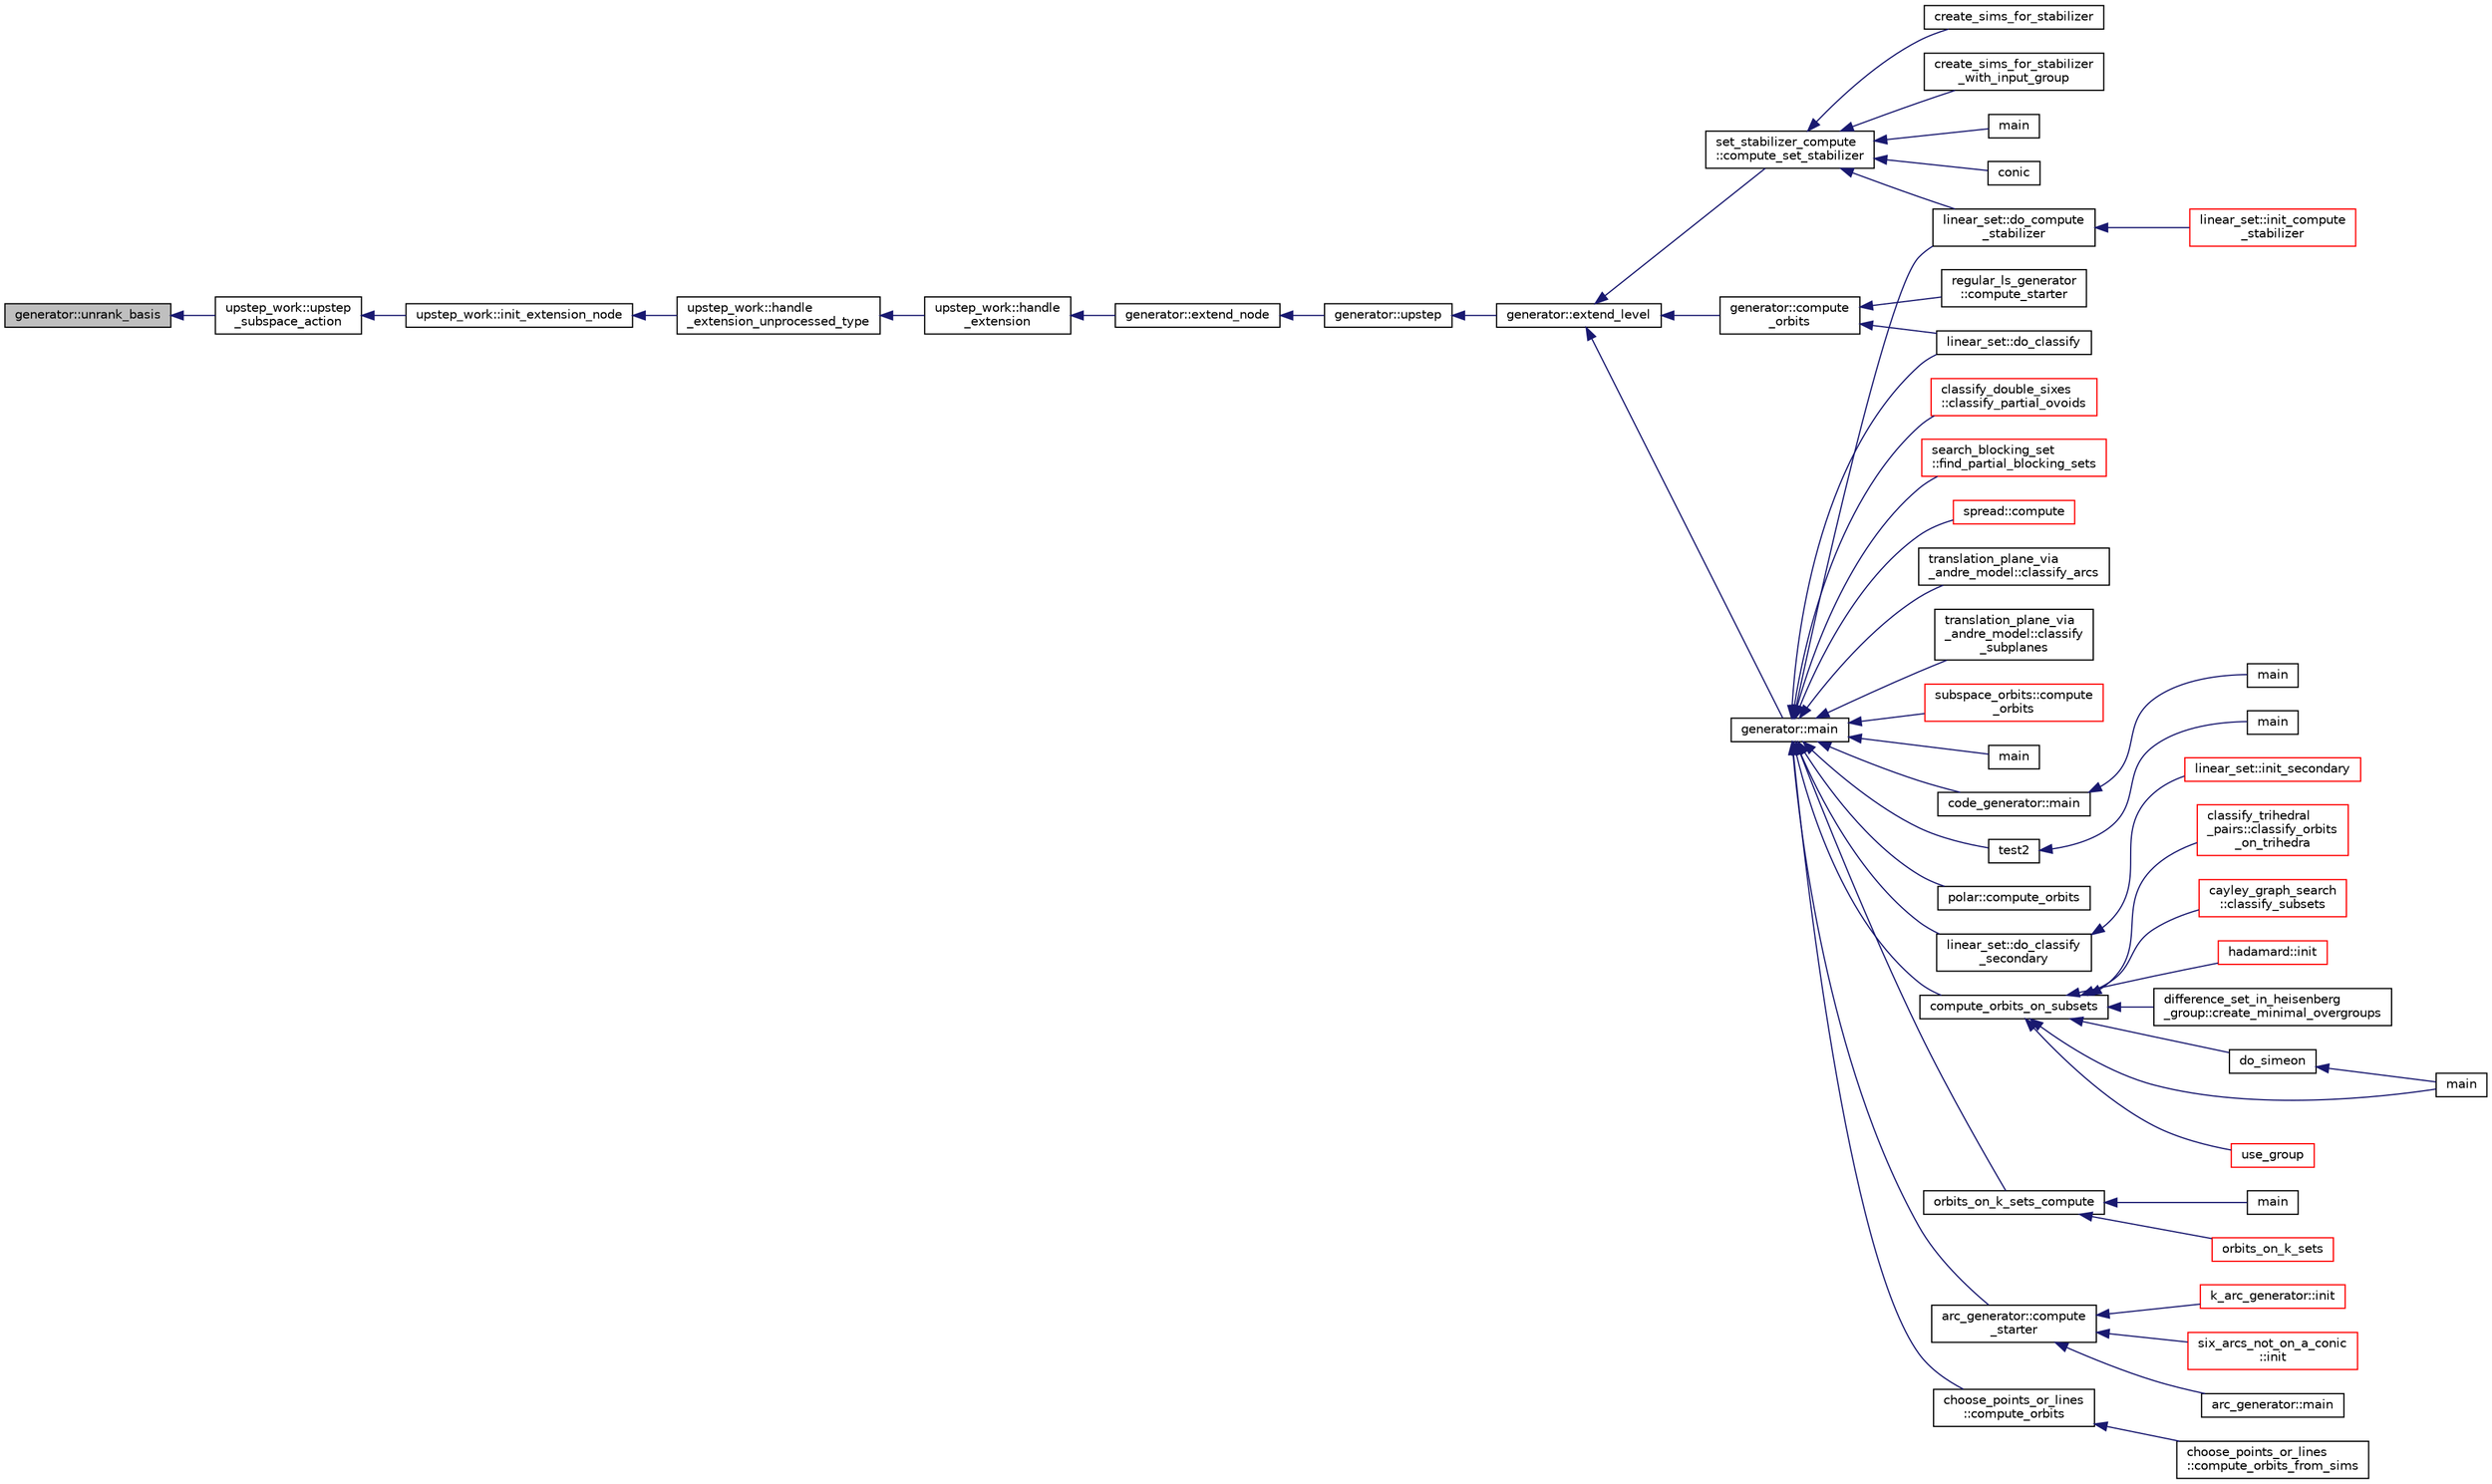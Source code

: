 digraph "generator::unrank_basis"
{
  edge [fontname="Helvetica",fontsize="10",labelfontname="Helvetica",labelfontsize="10"];
  node [fontname="Helvetica",fontsize="10",shape=record];
  rankdir="LR";
  Node21707 [label="generator::unrank_basis",height=0.2,width=0.4,color="black", fillcolor="grey75", style="filled", fontcolor="black"];
  Node21707 -> Node21708 [dir="back",color="midnightblue",fontsize="10",style="solid",fontname="Helvetica"];
  Node21708 [label="upstep_work::upstep\l_subspace_action",height=0.2,width=0.4,color="black", fillcolor="white", style="filled",URL="$d2/dd6/classupstep__work.html#afd45c862c93f460a2e523f074d024529"];
  Node21708 -> Node21709 [dir="back",color="midnightblue",fontsize="10",style="solid",fontname="Helvetica"];
  Node21709 [label="upstep_work::init_extension_node",height=0.2,width=0.4,color="black", fillcolor="white", style="filled",URL="$d2/dd6/classupstep__work.html#ad74931a4c6dc97102d405a755433297d"];
  Node21709 -> Node21710 [dir="back",color="midnightblue",fontsize="10",style="solid",fontname="Helvetica"];
  Node21710 [label="upstep_work::handle\l_extension_unprocessed_type",height=0.2,width=0.4,color="black", fillcolor="white", style="filled",URL="$d2/dd6/classupstep__work.html#a4687dfab87eb7d0646cb79008dd3d32d"];
  Node21710 -> Node21711 [dir="back",color="midnightblue",fontsize="10",style="solid",fontname="Helvetica"];
  Node21711 [label="upstep_work::handle\l_extension",height=0.2,width=0.4,color="black", fillcolor="white", style="filled",URL="$d2/dd6/classupstep__work.html#ad8ba22a74e9884f92e11340b24e6a6d6"];
  Node21711 -> Node21712 [dir="back",color="midnightblue",fontsize="10",style="solid",fontname="Helvetica"];
  Node21712 [label="generator::extend_node",height=0.2,width=0.4,color="black", fillcolor="white", style="filled",URL="$d7/d73/classgenerator.html#ac71fa071cf218f54cdd9306a541744ae"];
  Node21712 -> Node21713 [dir="back",color="midnightblue",fontsize="10",style="solid",fontname="Helvetica"];
  Node21713 [label="generator::upstep",height=0.2,width=0.4,color="black", fillcolor="white", style="filled",URL="$d7/d73/classgenerator.html#ae0f2cebdabc821837f633656d7b0fdfe"];
  Node21713 -> Node21714 [dir="back",color="midnightblue",fontsize="10",style="solid",fontname="Helvetica"];
  Node21714 [label="generator::extend_level",height=0.2,width=0.4,color="black", fillcolor="white", style="filled",URL="$d7/d73/classgenerator.html#a91b84d80ccec0cd2136bc221c30e0f8e"];
  Node21714 -> Node21715 [dir="back",color="midnightblue",fontsize="10",style="solid",fontname="Helvetica"];
  Node21715 [label="set_stabilizer_compute\l::compute_set_stabilizer",height=0.2,width=0.4,color="black", fillcolor="white", style="filled",URL="$d8/dc6/classset__stabilizer__compute.html#ad4f92074322e98c7cd0ed5d4f8486b76"];
  Node21715 -> Node21716 [dir="back",color="midnightblue",fontsize="10",style="solid",fontname="Helvetica"];
  Node21716 [label="main",height=0.2,width=0.4,color="black", fillcolor="white", style="filled",URL="$db/d67/test__hyperoval_8_c.html#a3c04138a5bfe5d72780bb7e82a18e627"];
  Node21715 -> Node21717 [dir="back",color="midnightblue",fontsize="10",style="solid",fontname="Helvetica"];
  Node21717 [label="conic",height=0.2,width=0.4,color="black", fillcolor="white", style="filled",URL="$d4/de8/conic_8_c.html#a96def9474b981a9d5831a9b48d85d652"];
  Node21715 -> Node21718 [dir="back",color="midnightblue",fontsize="10",style="solid",fontname="Helvetica"];
  Node21718 [label="linear_set::do_compute\l_stabilizer",height=0.2,width=0.4,color="black", fillcolor="white", style="filled",URL="$dd/d86/classlinear__set.html#ae8f58ded28fb5370f4459cca42b7463b"];
  Node21718 -> Node21719 [dir="back",color="midnightblue",fontsize="10",style="solid",fontname="Helvetica"];
  Node21719 [label="linear_set::init_compute\l_stabilizer",height=0.2,width=0.4,color="red", fillcolor="white", style="filled",URL="$dd/d86/classlinear__set.html#a0cc3eaec1896fdc977b62e94623b055b"];
  Node21715 -> Node21721 [dir="back",color="midnightblue",fontsize="10",style="solid",fontname="Helvetica"];
  Node21721 [label="create_sims_for_stabilizer",height=0.2,width=0.4,color="black", fillcolor="white", style="filled",URL="$d0/d76/tl__algebra__and__number__theory_8h.html#af2c67d225072549409be710ac3cd30f8"];
  Node21715 -> Node21722 [dir="back",color="midnightblue",fontsize="10",style="solid",fontname="Helvetica"];
  Node21722 [label="create_sims_for_stabilizer\l_with_input_group",height=0.2,width=0.4,color="black", fillcolor="white", style="filled",URL="$d0/d76/tl__algebra__and__number__theory_8h.html#af5482567a8d6ba5c2fe593bf6f7f9a0f"];
  Node21714 -> Node21723 [dir="back",color="midnightblue",fontsize="10",style="solid",fontname="Helvetica"];
  Node21723 [label="generator::compute\l_orbits",height=0.2,width=0.4,color="black", fillcolor="white", style="filled",URL="$d7/d73/classgenerator.html#a23989bc20ecaaed39c4119c758367f40"];
  Node21723 -> Node21724 [dir="back",color="midnightblue",fontsize="10",style="solid",fontname="Helvetica"];
  Node21724 [label="regular_ls_generator\l::compute_starter",height=0.2,width=0.4,color="black", fillcolor="white", style="filled",URL="$d2/dd8/classregular__ls__generator.html#aa38907741058694a73194b02ceb4a53d"];
  Node21723 -> Node21725 [dir="back",color="midnightblue",fontsize="10",style="solid",fontname="Helvetica"];
  Node21725 [label="linear_set::do_classify",height=0.2,width=0.4,color="black", fillcolor="white", style="filled",URL="$dd/d86/classlinear__set.html#a3eb2dbce7fa8b71901dfc12f288ddd0c"];
  Node21714 -> Node21726 [dir="back",color="midnightblue",fontsize="10",style="solid",fontname="Helvetica"];
  Node21726 [label="generator::main",height=0.2,width=0.4,color="black", fillcolor="white", style="filled",URL="$d7/d73/classgenerator.html#a01abff8e9f231bf0d82e2e8e0061f242"];
  Node21726 -> Node21727 [dir="back",color="midnightblue",fontsize="10",style="solid",fontname="Helvetica"];
  Node21727 [label="main",height=0.2,width=0.4,color="black", fillcolor="white", style="filled",URL="$d2/d11/codes_8h.html#a217dbf8b442f20279ea00b898af96f52"];
  Node21726 -> Node21728 [dir="back",color="midnightblue",fontsize="10",style="solid",fontname="Helvetica"];
  Node21728 [label="code_generator::main",height=0.2,width=0.4,color="black", fillcolor="white", style="filled",URL="$db/d37/classcode__generator.html#ab3cf3a306e4032c2b471ac95321c599f"];
  Node21728 -> Node21729 [dir="back",color="midnightblue",fontsize="10",style="solid",fontname="Helvetica"];
  Node21729 [label="main",height=0.2,width=0.4,color="black", fillcolor="white", style="filled",URL="$d4/d4f/codes_8_c.html#a217dbf8b442f20279ea00b898af96f52"];
  Node21726 -> Node21730 [dir="back",color="midnightblue",fontsize="10",style="solid",fontname="Helvetica"];
  Node21730 [label="test2",height=0.2,width=0.4,color="black", fillcolor="white", style="filled",URL="$d9/db0/factor__space_8_c.html#a39d73a812e5fd8f1bc111e948368cb10"];
  Node21730 -> Node21731 [dir="back",color="midnightblue",fontsize="10",style="solid",fontname="Helvetica"];
  Node21731 [label="main",height=0.2,width=0.4,color="black", fillcolor="white", style="filled",URL="$d9/db0/factor__space_8_c.html#a3c04138a5bfe5d72780bb7e82a18e627"];
  Node21726 -> Node21732 [dir="back",color="midnightblue",fontsize="10",style="solid",fontname="Helvetica"];
  Node21732 [label="polar::compute_orbits",height=0.2,width=0.4,color="black", fillcolor="white", style="filled",URL="$da/d1c/classpolar.html#ac4c3c4f95d14c74ff4a3ec3f3479a1da"];
  Node21726 -> Node21725 [dir="back",color="midnightblue",fontsize="10",style="solid",fontname="Helvetica"];
  Node21726 -> Node21733 [dir="back",color="midnightblue",fontsize="10",style="solid",fontname="Helvetica"];
  Node21733 [label="linear_set::do_classify\l_secondary",height=0.2,width=0.4,color="black", fillcolor="white", style="filled",URL="$dd/d86/classlinear__set.html#a47eb7f9995f3343abd3bdfbf9a9a9162"];
  Node21733 -> Node21734 [dir="back",color="midnightblue",fontsize="10",style="solid",fontname="Helvetica"];
  Node21734 [label="linear_set::init_secondary",height=0.2,width=0.4,color="red", fillcolor="white", style="filled",URL="$dd/d86/classlinear__set.html#a7bf8cd7805559b5762921687a7c1ed97"];
  Node21726 -> Node21718 [dir="back",color="midnightblue",fontsize="10",style="solid",fontname="Helvetica"];
  Node21726 -> Node21736 [dir="back",color="midnightblue",fontsize="10",style="solid",fontname="Helvetica"];
  Node21736 [label="compute_orbits_on_subsets",height=0.2,width=0.4,color="black", fillcolor="white", style="filled",URL="$d3/d35/snakes__and__ladders__global_8_c.html#af33697aede0480110b1227f727252637"];
  Node21736 -> Node21737 [dir="back",color="midnightblue",fontsize="10",style="solid",fontname="Helvetica"];
  Node21737 [label="cayley_graph_search\l::classify_subsets",height=0.2,width=0.4,color="red", fillcolor="white", style="filled",URL="$de/dae/classcayley__graph__search.html#a4cf8a90752e018a281481ac80ad52c4b"];
  Node21736 -> Node21740 [dir="back",color="midnightblue",fontsize="10",style="solid",fontname="Helvetica"];
  Node21740 [label="hadamard::init",height=0.2,width=0.4,color="red", fillcolor="white", style="filled",URL="$d7/dbb/classhadamard.html#a16af359850b8bdd0d2a73e260d496c33"];
  Node21736 -> Node21742 [dir="back",color="midnightblue",fontsize="10",style="solid",fontname="Helvetica"];
  Node21742 [label="difference_set_in_heisenberg\l_group::create_minimal_overgroups",height=0.2,width=0.4,color="black", fillcolor="white", style="filled",URL="$de/d8a/classdifference__set__in__heisenberg__group.html#a9bde5ad5da3ebaebf98fbfd3e8110b79"];
  Node21736 -> Node21743 [dir="back",color="midnightblue",fontsize="10",style="solid",fontname="Helvetica"];
  Node21743 [label="main",height=0.2,width=0.4,color="black", fillcolor="white", style="filled",URL="$d5/d13/simeon_8_c.html#ae66f6b31b5ad750f1fe042a706a4e3d4"];
  Node21736 -> Node21744 [dir="back",color="midnightblue",fontsize="10",style="solid",fontname="Helvetica"];
  Node21744 [label="do_simeon",height=0.2,width=0.4,color="black", fillcolor="white", style="filled",URL="$d5/d13/simeon_8_c.html#a36cf3f9cb484fa44da7a7dfcbe9385d0"];
  Node21744 -> Node21743 [dir="back",color="midnightblue",fontsize="10",style="solid",fontname="Helvetica"];
  Node21736 -> Node21745 [dir="back",color="midnightblue",fontsize="10",style="solid",fontname="Helvetica"];
  Node21745 [label="use_group",height=0.2,width=0.4,color="red", fillcolor="white", style="filled",URL="$d9/d9f/all__cliques_8_c.html#aba62531e97173264c39afe2c7857af31"];
  Node21736 -> Node21747 [dir="back",color="midnightblue",fontsize="10",style="solid",fontname="Helvetica"];
  Node21747 [label="classify_trihedral\l_pairs::classify_orbits\l_on_trihedra",height=0.2,width=0.4,color="red", fillcolor="white", style="filled",URL="$d1/d21/classclassify__trihedral__pairs.html#a99625621bfba4bb65b3d60304b306539"];
  Node21726 -> Node21754 [dir="back",color="midnightblue",fontsize="10",style="solid",fontname="Helvetica"];
  Node21754 [label="orbits_on_k_sets_compute",height=0.2,width=0.4,color="black", fillcolor="white", style="filled",URL="$d3/d35/snakes__and__ladders__global_8_c.html#a96743526b15703539d544499276aaa71"];
  Node21754 -> Node21755 [dir="back",color="midnightblue",fontsize="10",style="solid",fontname="Helvetica"];
  Node21755 [label="main",height=0.2,width=0.4,color="black", fillcolor="white", style="filled",URL="$d9/d5f/example__fano__plane_8_c.html#ae66f6b31b5ad750f1fe042a706a4e3d4"];
  Node21754 -> Node21756 [dir="back",color="midnightblue",fontsize="10",style="solid",fontname="Helvetica"];
  Node21756 [label="orbits_on_k_sets",height=0.2,width=0.4,color="red", fillcolor="white", style="filled",URL="$d3/d35/snakes__and__ladders__global_8_c.html#afe3d79116aa8b4d1a93d444a3a979b6e"];
  Node21726 -> Node21765 [dir="back",color="midnightblue",fontsize="10",style="solid",fontname="Helvetica"];
  Node21765 [label="arc_generator::compute\l_starter",height=0.2,width=0.4,color="black", fillcolor="white", style="filled",URL="$d4/d21/classarc__generator.html#aad1dcec3a1c302e743d574bd1ac857d9"];
  Node21765 -> Node21764 [dir="back",color="midnightblue",fontsize="10",style="solid",fontname="Helvetica"];
  Node21764 [label="arc_generator::main",height=0.2,width=0.4,color="black", fillcolor="white", style="filled",URL="$d4/d21/classarc__generator.html#ad80140b51b165dad1fe6ab232be7829a"];
  Node21765 -> Node21766 [dir="back",color="midnightblue",fontsize="10",style="solid",fontname="Helvetica"];
  Node21766 [label="k_arc_generator::init",height=0.2,width=0.4,color="red", fillcolor="white", style="filled",URL="$d6/dd8/classk__arc__generator.html#a6036d9f52ede9f8ca681505626b5361d"];
  Node21765 -> Node21768 [dir="back",color="midnightblue",fontsize="10",style="solid",fontname="Helvetica"];
  Node21768 [label="six_arcs_not_on_a_conic\l::init",height=0.2,width=0.4,color="red", fillcolor="white", style="filled",URL="$d8/de6/classsix__arcs__not__on__a__conic.html#a7a4d5cf8a098488729934cfa8a70944a"];
  Node21726 -> Node21770 [dir="back",color="midnightblue",fontsize="10",style="solid",fontname="Helvetica"];
  Node21770 [label="choose_points_or_lines\l::compute_orbits",height=0.2,width=0.4,color="black", fillcolor="white", style="filled",URL="$d6/d75/classchoose__points__or__lines.html#adc353e2d41dc8a39563322c8cdd85f61"];
  Node21770 -> Node21771 [dir="back",color="midnightblue",fontsize="10",style="solid",fontname="Helvetica"];
  Node21771 [label="choose_points_or_lines\l::compute_orbits_from_sims",height=0.2,width=0.4,color="black", fillcolor="white", style="filled",URL="$d6/d75/classchoose__points__or__lines.html#a4fcac2dadf459d7c75187a00a4bd64aa"];
  Node21726 -> Node21772 [dir="back",color="midnightblue",fontsize="10",style="solid",fontname="Helvetica"];
  Node21772 [label="classify_double_sixes\l::classify_partial_ovoids",height=0.2,width=0.4,color="red", fillcolor="white", style="filled",URL="$dd/d23/classclassify__double__sixes.html#a2253fca143a0e8a3e39655eb05668ae9"];
  Node21726 -> Node21774 [dir="back",color="midnightblue",fontsize="10",style="solid",fontname="Helvetica"];
  Node21774 [label="search_blocking_set\l::find_partial_blocking_sets",height=0.2,width=0.4,color="red", fillcolor="white", style="filled",URL="$dc/d36/classsearch__blocking__set.html#ad3fdb3d356db75a02c406bc9d4e9e9b6"];
  Node21726 -> Node21776 [dir="back",color="midnightblue",fontsize="10",style="solid",fontname="Helvetica"];
  Node21776 [label="spread::compute",height=0.2,width=0.4,color="red", fillcolor="white", style="filled",URL="$da/dc1/classspread.html#a9674466d3e03b8dad79882299c638a21"];
  Node21726 -> Node21778 [dir="back",color="midnightblue",fontsize="10",style="solid",fontname="Helvetica"];
  Node21778 [label="translation_plane_via\l_andre_model::classify_arcs",height=0.2,width=0.4,color="black", fillcolor="white", style="filled",URL="$d1/dcc/classtranslation__plane__via__andre__model.html#ac8f002e812a8b152d41e806688601c5e"];
  Node21726 -> Node21779 [dir="back",color="midnightblue",fontsize="10",style="solid",fontname="Helvetica"];
  Node21779 [label="translation_plane_via\l_andre_model::classify\l_subplanes",height=0.2,width=0.4,color="black", fillcolor="white", style="filled",URL="$d1/dcc/classtranslation__plane__via__andre__model.html#a794fefa95f0a7f7b887133375988ee55"];
  Node21726 -> Node21780 [dir="back",color="midnightblue",fontsize="10",style="solid",fontname="Helvetica"];
  Node21780 [label="subspace_orbits::compute\l_orbits",height=0.2,width=0.4,color="red", fillcolor="white", style="filled",URL="$d2/d9f/classsubspace__orbits.html#a2778f8d49cde1675de1ef6acfe180b63"];
}
